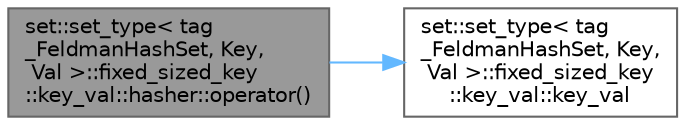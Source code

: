 digraph "set::set_type&lt; tag_FeldmanHashSet, Key, Val &gt;::fixed_sized_key::key_val::hasher::operator()"
{
 // LATEX_PDF_SIZE
  bgcolor="transparent";
  edge [fontname=Helvetica,fontsize=10,labelfontname=Helvetica,labelfontsize=10];
  node [fontname=Helvetica,fontsize=10,shape=box,height=0.2,width=0.4];
  rankdir="LR";
  Node1 [id="Node000001",label="set::set_type\< tag\l_FeldmanHashSet, Key,\l Val \>::fixed_sized_key\l::key_val::hasher::operator()",height=0.2,width=0.4,color="gray40", fillcolor="grey60", style="filled", fontcolor="black",tooltip=" "];
  Node1 -> Node2 [id="edge1_Node000001_Node000002",color="steelblue1",style="solid",tooltip=" "];
  Node2 [id="Node000002",label="set::set_type\< tag\l_FeldmanHashSet, Key,\l Val \>::fixed_sized_key\l::key_val::key_val",height=0.2,width=0.4,color="grey40", fillcolor="white", style="filled",URL="$structset_1_1set__type_3_01tag___feldman_hash_set_00_01_key_00_01_val_01_4_1_1fixed__sized__key_1_1key__val.html#a4a64048d661f7f316bd6d75ccc903beb",tooltip=" "];
}
